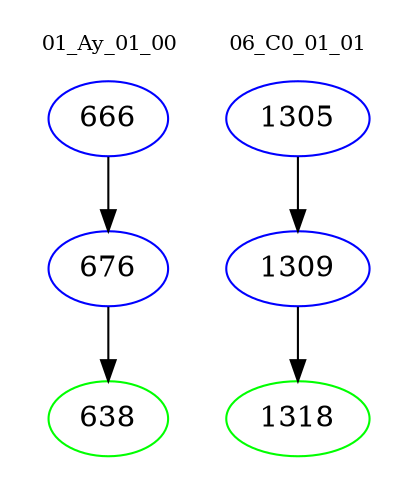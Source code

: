digraph{
subgraph cluster_0 {
color = white
label = "01_Ay_01_00";
fontsize=10;
T0_666 [label="666", color="blue"]
T0_666 -> T0_676 [color="black"]
T0_676 [label="676", color="blue"]
T0_676 -> T0_638 [color="black"]
T0_638 [label="638", color="green"]
}
subgraph cluster_1 {
color = white
label = "06_C0_01_01";
fontsize=10;
T1_1305 [label="1305", color="blue"]
T1_1305 -> T1_1309 [color="black"]
T1_1309 [label="1309", color="blue"]
T1_1309 -> T1_1318 [color="black"]
T1_1318 [label="1318", color="green"]
}
}
